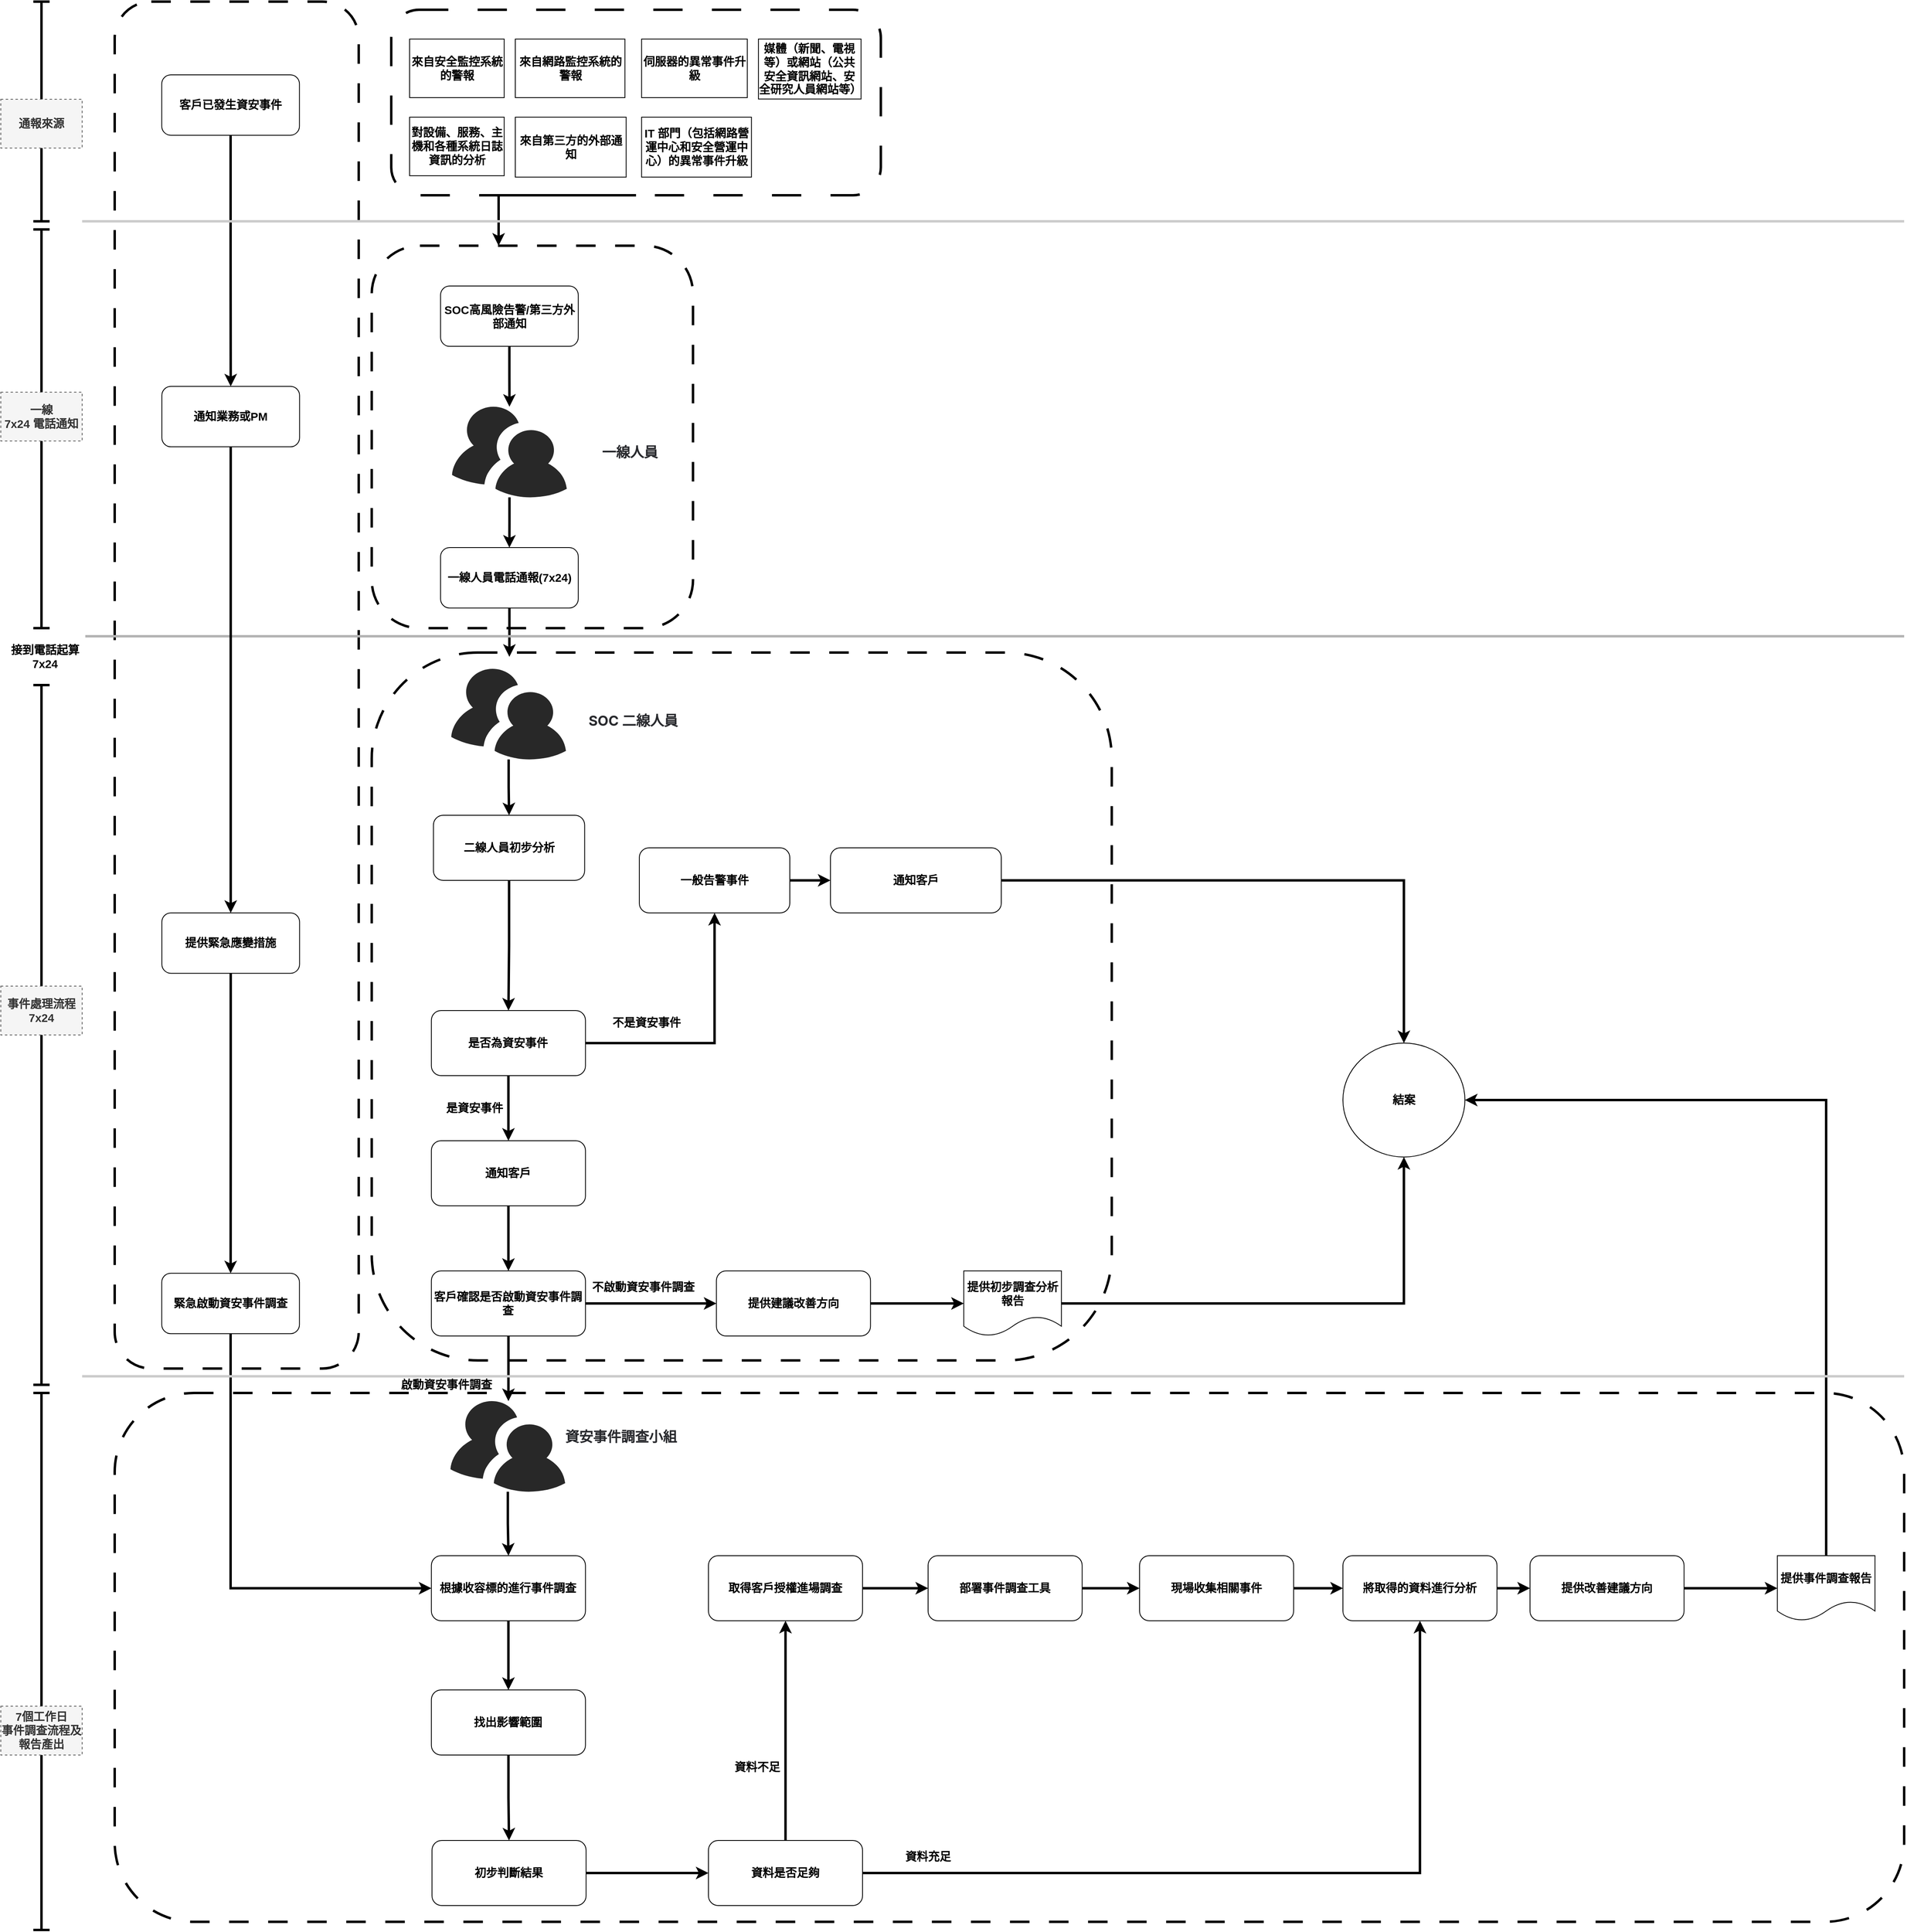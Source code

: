 <mxfile version="28.1.1">
  <diagram name="第 1 页" id="WjUNOmQLqk-wmM2Ow-gw">
    <mxGraphModel dx="2116" dy="1757" grid="1" gridSize="10" guides="1" tooltips="1" connect="1" arrows="1" fold="1" page="1" pageScale="1" pageWidth="690" pageHeight="980" math="0" shadow="0">
      <root>
        <mxCell id="0" />
        <mxCell id="1" parent="0" />
        <mxCell id="oguZ3uU9ALrCkjPQmwfO-160" value="" style="rounded=1;whiteSpace=wrap;html=1;fillColor=none;dashed=1;dashPattern=8 8;strokeWidth=3;" parent="1" vertex="1">
          <mxGeometry x="-360" y="-520" width="300" height="1680" as="geometry" />
        </mxCell>
        <mxCell id="oguZ3uU9ALrCkjPQmwfO-147" value="" style="rounded=1;whiteSpace=wrap;html=1;fillColor=none;dashed=1;dashPattern=8 8;strokeWidth=3;" parent="1" vertex="1">
          <mxGeometry x="-360" y="1190" width="2200" height="650" as="geometry" />
        </mxCell>
        <mxCell id="oguZ3uU9ALrCkjPQmwfO-74" value="" style="group" parent="1" vertex="1" connectable="0">
          <mxGeometry x="-44" y="-220" width="395" height="470" as="geometry" />
        </mxCell>
        <mxCell id="oguZ3uU9ALrCkjPQmwfO-55" value="" style="rounded=1;whiteSpace=wrap;html=1;fillColor=none;dashed=1;dashPattern=8 8;strokeWidth=3;" parent="oguZ3uU9ALrCkjPQmwfO-74" vertex="1">
          <mxGeometry width="395" height="470.0" as="geometry" />
        </mxCell>
        <mxCell id="oguZ3uU9ALrCkjPQmwfO-1" value="&lt;b&gt;&lt;font style=&quot;font-size: 14px;&quot;&gt;SOC高風險告警/第三方外部通知&lt;/font&gt;&lt;/b&gt;" style="rounded=1;whiteSpace=wrap;html=1;" parent="oguZ3uU9ALrCkjPQmwfO-74" vertex="1">
          <mxGeometry x="84.643" y="49.474" width="169.286" height="74.211" as="geometry" />
        </mxCell>
        <mxCell id="oguZ3uU9ALrCkjPQmwfO-2" value="&lt;b&gt;&lt;font style=&quot;font-size: 14px;&quot;&gt;一線人員電話通報(7x24)&lt;/font&gt;&lt;/b&gt;" style="whiteSpace=wrap;html=1;rounded=1;" parent="oguZ3uU9ALrCkjPQmwfO-74" vertex="1">
          <mxGeometry x="84.643" y="371.053" width="169.286" height="74.211" as="geometry" />
        </mxCell>
        <mxCell id="oguZ3uU9ALrCkjPQmwfO-52" value="" style="verticalLabelPosition=bottom;sketch=0;html=1;fillColor=#282828;strokeColor=none;verticalAlign=top;pointerEvents=1;align=center;shape=mxgraph.cisco_safe.people_places_things_icons.icon9;" parent="oguZ3uU9ALrCkjPQmwfO-74" vertex="1">
          <mxGeometry x="98.75" y="197.895" width="141.071" height="111.316" as="geometry" />
        </mxCell>
        <mxCell id="oguZ3uU9ALrCkjPQmwfO-54" value="&lt;div&gt;&lt;h2 style=&quot;margin: 0px; padding: 0px; font-variant-numeric: normal; font-variant-east-asian: normal; font-variant-alternates: normal; font-size-adjust: none; font-kerning: auto; font-optical-sizing: auto; font-feature-settings: normal; font-variation-settings: normal; font-variant-position: normal; font-variant-emoji: normal; font-stretch: normal; font-size: 1.43em; line-height: 1.2; font-family: &amp;quot;Atlassian Sans&amp;quot;, ui-sans-serif, -apple-system, BlinkMacSystemFont, &amp;quot;Segoe UI&amp;quot;, Ubuntu, &amp;quot;Helvetica Neue&amp;quot;, sans-serif; color: rgb(41, 42, 46); scroll-margin-top: 48px; box-sizing: border-box; position: relative; white-space-collapse: preserve;&quot; data-renderer-start-pos=&quot;291&quot; id=&quot;ISIRT(領導人)&quot;&gt;一線人員&lt;/h2&gt;&lt;/div&gt;" style="text;html=1;align=center;verticalAlign=middle;whiteSpace=wrap;rounded=0;" parent="oguZ3uU9ALrCkjPQmwfO-74" vertex="1">
          <mxGeometry x="239.821" y="219.539" width="155.179" height="68.026" as="geometry" />
        </mxCell>
        <mxCell id="oguZ3uU9ALrCkjPQmwfO-53" value="" style="edgeStyle=orthogonalEdgeStyle;rounded=0;orthogonalLoop=1;jettySize=auto;html=1;strokeWidth=3;" parent="oguZ3uU9ALrCkjPQmwfO-74" source="oguZ3uU9ALrCkjPQmwfO-1" target="oguZ3uU9ALrCkjPQmwfO-52" edge="1">
          <mxGeometry relative="1" as="geometry">
            <mxPoint x="169.286" y="309.211" as="sourcePoint" />
            <mxPoint x="169.286" y="408.158" as="targetPoint" />
          </mxGeometry>
        </mxCell>
        <mxCell id="oguZ3uU9ALrCkjPQmwfO-3" value="" style="edgeStyle=orthogonalEdgeStyle;rounded=0;orthogonalLoop=1;jettySize=auto;html=1;strokeWidth=3;" parent="oguZ3uU9ALrCkjPQmwfO-74" source="oguZ3uU9ALrCkjPQmwfO-52" target="oguZ3uU9ALrCkjPQmwfO-2" edge="1">
          <mxGeometry relative="1" as="geometry" />
        </mxCell>
        <mxCell id="oguZ3uU9ALrCkjPQmwfO-134" value="" style="rounded=1;whiteSpace=wrap;html=1;fillColor=none;dashed=1;dashPattern=8 8;strokeWidth=3;" parent="1" vertex="1">
          <mxGeometry x="-44" y="280" width="909.82" height="870" as="geometry" />
        </mxCell>
        <mxCell id="oguZ3uU9ALrCkjPQmwfO-17" value="&lt;span style=&quot;font-size: 14px;&quot;&gt;&lt;b&gt;是資安事件&lt;/b&gt;&lt;/span&gt;" style="text;html=1;align=center;verticalAlign=middle;whiteSpace=wrap;rounded=0;" parent="1" vertex="1">
          <mxGeometry x="30.35" y="830" width="105.18" height="20" as="geometry" />
        </mxCell>
        <mxCell id="oguZ3uU9ALrCkjPQmwfO-113" style="edgeStyle=orthogonalEdgeStyle;rounded=0;orthogonalLoop=1;jettySize=auto;html=1;exitX=1;exitY=0.5;exitDx=0;exitDy=0;entryX=0.5;entryY=0;entryDx=0;entryDy=0;strokeWidth=3;" parent="1" source="oguZ3uU9ALrCkjPQmwfO-24" target="oguZ3uU9ALrCkjPQmwfO-26" edge="1">
          <mxGeometry relative="1" as="geometry" />
        </mxCell>
        <mxCell id="oguZ3uU9ALrCkjPQmwfO-24" value="&lt;b&gt;&lt;font style=&quot;font-size: 14px;&quot;&gt;通知客戶&lt;/font&gt;&lt;/b&gt;" style="whiteSpace=wrap;html=1;rounded=1;" parent="1" vertex="1">
          <mxGeometry x="520" y="520" width="210" height="80" as="geometry" />
        </mxCell>
        <mxCell id="oguZ3uU9ALrCkjPQmwfO-26" value="&lt;b&gt;&lt;font style=&quot;font-size: 14px;&quot;&gt;結案&lt;/font&gt;&lt;/b&gt;" style="ellipse;whiteSpace=wrap;html=1;rounded=1;" parent="1" vertex="1">
          <mxGeometry x="1150" y="760" width="150" height="140" as="geometry" />
        </mxCell>
        <mxCell id="oguZ3uU9ALrCkjPQmwfO-86" value="" style="edgeStyle=orthogonalEdgeStyle;rounded=0;orthogonalLoop=1;jettySize=auto;html=1;strokeWidth=3;" parent="1" source="oguZ3uU9ALrCkjPQmwfO-29" target="oguZ3uU9ALrCkjPQmwfO-24" edge="1">
          <mxGeometry relative="1" as="geometry" />
        </mxCell>
        <mxCell id="oguZ3uU9ALrCkjPQmwfO-29" value="&lt;b&gt;&lt;font style=&quot;font-size: 14px;&quot;&gt;一般告警事件&lt;/font&gt;&lt;/b&gt;" style="whiteSpace=wrap;html=1;rounded=1;" parent="1" vertex="1">
          <mxGeometry x="285" y="520" width="185" height="80" as="geometry" />
        </mxCell>
        <mxCell id="oguZ3uU9ALrCkjPQmwfO-75" style="edgeStyle=orthogonalEdgeStyle;rounded=0;orthogonalLoop=1;jettySize=auto;html=1;exitX=0.5;exitY=1;exitDx=0;exitDy=0;strokeWidth=3;" parent="1" source="oguZ3uU9ALrCkjPQmwfO-65" target="oguZ3uU9ALrCkjPQmwfO-55" edge="1">
          <mxGeometry relative="1" as="geometry">
            <Array as="points">
              <mxPoint x="112" y="-250" />
              <mxPoint x="112" y="-250" />
            </Array>
          </mxGeometry>
        </mxCell>
        <mxCell id="oguZ3uU9ALrCkjPQmwfO-84" value="" style="edgeStyle=orthogonalEdgeStyle;rounded=0;orthogonalLoop=1;jettySize=auto;html=1;strokeWidth=3;" parent="1" source="oguZ3uU9ALrCkjPQmwfO-79" target="oguZ3uU9ALrCkjPQmwfO-83" edge="1">
          <mxGeometry relative="1" as="geometry" />
        </mxCell>
        <mxCell id="oguZ3uU9ALrCkjPQmwfO-79" value="&lt;b&gt;&lt;font style=&quot;font-size: 14px;&quot;&gt;二線人員初步分析&lt;/font&gt;&lt;/b&gt;" style="whiteSpace=wrap;html=1;rounded=1;" parent="1" vertex="1">
          <mxGeometry x="31.88" y="480" width="185.89" height="80" as="geometry" />
        </mxCell>
        <mxCell id="oguZ3uU9ALrCkjPQmwfO-85" value="" style="edgeStyle=orthogonalEdgeStyle;rounded=0;orthogonalLoop=1;jettySize=auto;html=1;strokeWidth=3;" parent="1" source="oguZ3uU9ALrCkjPQmwfO-83" target="oguZ3uU9ALrCkjPQmwfO-29" edge="1">
          <mxGeometry relative="1" as="geometry" />
        </mxCell>
        <mxCell id="oguZ3uU9ALrCkjPQmwfO-96" value="" style="edgeStyle=orthogonalEdgeStyle;rounded=0;orthogonalLoop=1;jettySize=auto;html=1;strokeWidth=3;" parent="1" source="oguZ3uU9ALrCkjPQmwfO-83" target="oguZ3uU9ALrCkjPQmwfO-95" edge="1">
          <mxGeometry relative="1" as="geometry" />
        </mxCell>
        <mxCell id="oguZ3uU9ALrCkjPQmwfO-83" value="&lt;b&gt;&lt;font style=&quot;font-size: 14px;&quot;&gt;是否為資安事件&lt;/font&gt;&lt;/b&gt;" style="whiteSpace=wrap;html=1;rounded=1;" parent="1" vertex="1">
          <mxGeometry x="29.35" y="720" width="189.42" height="80" as="geometry" />
        </mxCell>
        <mxCell id="oguZ3uU9ALrCkjPQmwfO-142" style="edgeStyle=orthogonalEdgeStyle;rounded=0;orthogonalLoop=1;jettySize=auto;html=1;strokeWidth=3;" parent="1" source="oguZ3uU9ALrCkjPQmwfO-91" target="oguZ3uU9ALrCkjPQmwfO-79" edge="1">
          <mxGeometry relative="1" as="geometry" />
        </mxCell>
        <mxCell id="oguZ3uU9ALrCkjPQmwfO-91" value="" style="verticalLabelPosition=bottom;sketch=0;html=1;fillColor=#282828;strokeColor=none;verticalAlign=top;pointerEvents=1;align=center;shape=mxgraph.cisco_safe.people_places_things_icons.icon9;" parent="1" vertex="1">
          <mxGeometry x="53.75" y="300" width="141.071" height="111.316" as="geometry" />
        </mxCell>
        <mxCell id="oguZ3uU9ALrCkjPQmwfO-94" value="&lt;div&gt;&lt;h2 style=&quot;margin: 0px; padding: 0px; font-variant-numeric: normal; font-variant-east-asian: normal; font-variant-alternates: normal; font-size-adjust: none; font-kerning: auto; font-optical-sizing: auto; font-feature-settings: normal; font-variation-settings: normal; font-variant-position: normal; font-variant-emoji: normal; font-stretch: normal; font-size: 1.43em; line-height: 1.2; font-family: &amp;quot;Atlassian Sans&amp;quot;, ui-sans-serif, -apple-system, BlinkMacSystemFont, &amp;quot;Segoe UI&amp;quot;, Ubuntu, &amp;quot;Helvetica Neue&amp;quot;, sans-serif; color: rgb(41, 42, 46); scroll-margin-top: 48px; box-sizing: border-box; position: relative; white-space-collapse: preserve;&quot; data-renderer-start-pos=&quot;291&quot; id=&quot;ISIRT(領導人)&quot;&gt;SOC 二線人員&lt;/h2&gt;&lt;/div&gt;" style="text;html=1;align=center;verticalAlign=middle;whiteSpace=wrap;rounded=0;" parent="1" vertex="1">
          <mxGeometry x="200" y="330" width="155.179" height="68.026" as="geometry" />
        </mxCell>
        <mxCell id="oguZ3uU9ALrCkjPQmwfO-98" value="" style="edgeStyle=orthogonalEdgeStyle;rounded=0;orthogonalLoop=1;jettySize=auto;html=1;strokeWidth=3;" parent="1" source="oguZ3uU9ALrCkjPQmwfO-95" target="oguZ3uU9ALrCkjPQmwfO-97" edge="1">
          <mxGeometry relative="1" as="geometry" />
        </mxCell>
        <mxCell id="oguZ3uU9ALrCkjPQmwfO-95" value="&lt;b&gt;&lt;font style=&quot;font-size: 14px;&quot;&gt;通知客戶&lt;/font&gt;&lt;/b&gt;" style="whiteSpace=wrap;html=1;rounded=1;" parent="1" vertex="1">
          <mxGeometry x="29.35" y="880" width="189.42" height="80" as="geometry" />
        </mxCell>
        <mxCell id="oguZ3uU9ALrCkjPQmwfO-101" value="" style="edgeStyle=orthogonalEdgeStyle;rounded=0;orthogonalLoop=1;jettySize=auto;html=1;strokeWidth=3;" parent="1" source="oguZ3uU9ALrCkjPQmwfO-97" target="oguZ3uU9ALrCkjPQmwfO-100" edge="1">
          <mxGeometry relative="1" as="geometry" />
        </mxCell>
        <mxCell id="oguZ3uU9ALrCkjPQmwfO-104" value="" style="edgeStyle=orthogonalEdgeStyle;rounded=0;orthogonalLoop=1;jettySize=auto;html=1;strokeWidth=3;" parent="1" source="oguZ3uU9ALrCkjPQmwfO-97" edge="1">
          <mxGeometry relative="1" as="geometry">
            <mxPoint x="124.06" y="1200" as="targetPoint" />
          </mxGeometry>
        </mxCell>
        <mxCell id="oguZ3uU9ALrCkjPQmwfO-97" value="&lt;b&gt;&lt;font style=&quot;font-size: 14px;&quot;&gt;客戶確認是否啟動資安事件調查&lt;/font&gt;&lt;/b&gt;" style="whiteSpace=wrap;html=1;rounded=1;" parent="1" vertex="1">
          <mxGeometry x="29.35" y="1040" width="189.42" height="80" as="geometry" />
        </mxCell>
        <mxCell id="oguZ3uU9ALrCkjPQmwfO-99" value="&lt;b&gt;&lt;font style=&quot;font-size: 14px;&quot;&gt;不是資安事件&lt;/font&gt;&lt;/b&gt;" style="text;html=1;align=center;verticalAlign=middle;whiteSpace=wrap;rounded=0;" parent="1" vertex="1">
          <mxGeometry x="247.59" y="720" width="92.41" height="30" as="geometry" />
        </mxCell>
        <mxCell id="8MKwo05_8hUMQauIHeik-19" value="" style="edgeStyle=orthogonalEdgeStyle;rounded=0;orthogonalLoop=1;jettySize=auto;html=1;strokeWidth=3;" parent="1" source="oguZ3uU9ALrCkjPQmwfO-100" target="8MKwo05_8hUMQauIHeik-18" edge="1">
          <mxGeometry relative="1" as="geometry" />
        </mxCell>
        <mxCell id="oguZ3uU9ALrCkjPQmwfO-100" value="&lt;span style=&quot;font-size: 14px;&quot;&gt;&lt;b&gt;提供建議改善方向&lt;/b&gt;&lt;/span&gt;" style="whiteSpace=wrap;html=1;rounded=1;" parent="1" vertex="1">
          <mxGeometry x="379.77" y="1040" width="189.42" height="80" as="geometry" />
        </mxCell>
        <mxCell id="oguZ3uU9ALrCkjPQmwfO-102" value="&lt;b&gt;&lt;font style=&quot;font-size: 14px;&quot;&gt;不啟動資安事件調查&lt;/font&gt;&lt;/b&gt;" style="text;html=1;align=center;verticalAlign=middle;whiteSpace=wrap;rounded=0;" parent="1" vertex="1">
          <mxGeometry x="219.77" y="1060" width="140" as="geometry" />
        </mxCell>
        <mxCell id="oguZ3uU9ALrCkjPQmwfO-105" value="&lt;span style=&quot;font-size: 14px;&quot;&gt;&lt;b&gt;啟動資安事件調查&lt;/b&gt;&lt;/span&gt;" style="text;html=1;align=center;verticalAlign=middle;whiteSpace=wrap;rounded=0;" parent="1" vertex="1">
          <mxGeometry x="-20" y="1160" width="136.25" height="40" as="geometry" />
        </mxCell>
        <mxCell id="oguZ3uU9ALrCkjPQmwfO-109" style="edgeStyle=orthogonalEdgeStyle;rounded=0;orthogonalLoop=1;jettySize=auto;html=1;strokeWidth=3;" parent="1" source="oguZ3uU9ALrCkjPQmwfO-106" target="oguZ3uU9ALrCkjPQmwfO-108" edge="1">
          <mxGeometry relative="1" as="geometry" />
        </mxCell>
        <mxCell id="oguZ3uU9ALrCkjPQmwfO-106" value="" style="verticalLabelPosition=bottom;sketch=0;html=1;fillColor=#282828;strokeColor=none;verticalAlign=top;pointerEvents=1;align=center;shape=mxgraph.cisco_safe.people_places_things_icons.icon9;" parent="1" vertex="1">
          <mxGeometry x="52.76" y="1200" width="141.071" height="111.316" as="geometry" />
        </mxCell>
        <mxCell id="oguZ3uU9ALrCkjPQmwfO-107" value="&lt;div&gt;&lt;h2 style=&quot;margin: 0px; padding: 0px; font-variant-numeric: normal; font-variant-east-asian: normal; font-variant-alternates: normal; font-size-adjust: none; font-kerning: auto; font-optical-sizing: auto; font-feature-settings: normal; font-variation-settings: normal; font-variant-position: normal; font-variant-emoji: normal; font-stretch: normal; font-size: 1.43em; line-height: 1.2; font-family: &amp;quot;Atlassian Sans&amp;quot;, ui-sans-serif, -apple-system, BlinkMacSystemFont, &amp;quot;Segoe UI&amp;quot;, Ubuntu, &amp;quot;Helvetica Neue&amp;quot;, sans-serif; color: rgb(41, 42, 46); scroll-margin-top: 48px; box-sizing: border-box; position: relative; white-space-collapse: preserve;&quot; data-renderer-start-pos=&quot;291&quot; id=&quot;ISIRT(領導人)&quot;&gt;資安事件調查小組&lt;/h2&gt;&lt;/div&gt;" style="text;html=1;align=center;verticalAlign=middle;whiteSpace=wrap;rounded=0;" parent="1" vertex="1">
          <mxGeometry x="184.82" y="1210" width="155.179" height="68.026" as="geometry" />
        </mxCell>
        <mxCell id="8MKwo05_8hUMQauIHeik-1" style="edgeStyle=orthogonalEdgeStyle;rounded=0;orthogonalLoop=1;jettySize=auto;html=1;exitX=0.5;exitY=1;exitDx=0;exitDy=0;strokeWidth=3;entryX=0.5;entryY=0;entryDx=0;entryDy=0;" parent="1" source="oguZ3uU9ALrCkjPQmwfO-108" target="oguZ3uU9ALrCkjPQmwfO-122" edge="1">
          <mxGeometry relative="1" as="geometry">
            <mxPoint x="124.06" y="1580" as="targetPoint" />
          </mxGeometry>
        </mxCell>
        <mxCell id="oguZ3uU9ALrCkjPQmwfO-108" value="&lt;b style=&quot;font-size: 14px;&quot;&gt;根據收容標的進行事件調查&lt;/b&gt;" style="whiteSpace=wrap;html=1;rounded=1;" parent="1" vertex="1">
          <mxGeometry x="29.35" y="1390" width="189.42" height="80" as="geometry" />
        </mxCell>
        <mxCell id="oguZ3uU9ALrCkjPQmwfO-126" value="" style="edgeStyle=orthogonalEdgeStyle;rounded=0;orthogonalLoop=1;jettySize=auto;html=1;strokeWidth=3;" parent="1" source="oguZ3uU9ALrCkjPQmwfO-119" target="oguZ3uU9ALrCkjPQmwfO-125" edge="1">
          <mxGeometry relative="1" as="geometry" />
        </mxCell>
        <mxCell id="oguZ3uU9ALrCkjPQmwfO-119" value="&lt;span style=&quot;font-size: 14px;&quot;&gt;&lt;b&gt;部署事件調查工具&lt;/b&gt;&lt;/span&gt;" style="whiteSpace=wrap;html=1;rounded=1;" parent="1" vertex="1">
          <mxGeometry x="640" y="1390" width="189.42" height="80" as="geometry" />
        </mxCell>
        <mxCell id="8MKwo05_8hUMQauIHeik-9" value="" style="edgeStyle=orthogonalEdgeStyle;rounded=0;orthogonalLoop=1;jettySize=auto;html=1;strokeWidth=3;" parent="1" source="oguZ3uU9ALrCkjPQmwfO-122" target="8MKwo05_8hUMQauIHeik-8" edge="1">
          <mxGeometry relative="1" as="geometry" />
        </mxCell>
        <mxCell id="oguZ3uU9ALrCkjPQmwfO-122" value="&lt;span style=&quot;font-size: 14px;&quot;&gt;&lt;b&gt;找出影響範圍&lt;/b&gt;&lt;/span&gt;" style="whiteSpace=wrap;html=1;rounded=1;" parent="1" vertex="1">
          <mxGeometry x="29.35" y="1555" width="189.42" height="80" as="geometry" />
        </mxCell>
        <mxCell id="oguZ3uU9ALrCkjPQmwfO-128" value="" style="edgeStyle=orthogonalEdgeStyle;rounded=0;orthogonalLoop=1;jettySize=auto;html=1;strokeWidth=3;" parent="1" source="oguZ3uU9ALrCkjPQmwfO-125" target="oguZ3uU9ALrCkjPQmwfO-127" edge="1">
          <mxGeometry relative="1" as="geometry" />
        </mxCell>
        <mxCell id="oguZ3uU9ALrCkjPQmwfO-125" value="&lt;span style=&quot;font-size: 14px;&quot;&gt;&lt;b&gt;現場收集相關事件&lt;/b&gt;&lt;/span&gt;" style="whiteSpace=wrap;html=1;rounded=1;" parent="1" vertex="1">
          <mxGeometry x="900" y="1390" width="189.42" height="80" as="geometry" />
        </mxCell>
        <mxCell id="oguZ3uU9ALrCkjPQmwfO-130" value="" style="edgeStyle=orthogonalEdgeStyle;rounded=0;orthogonalLoop=1;jettySize=auto;html=1;strokeWidth=3;" parent="1" source="oguZ3uU9ALrCkjPQmwfO-127" target="oguZ3uU9ALrCkjPQmwfO-129" edge="1">
          <mxGeometry relative="1" as="geometry" />
        </mxCell>
        <mxCell id="oguZ3uU9ALrCkjPQmwfO-127" value="&lt;span style=&quot;font-size: 14px;&quot;&gt;&lt;b&gt;將取得的資料進行分析&lt;/b&gt;&lt;/span&gt;" style="whiteSpace=wrap;html=1;rounded=1;" parent="1" vertex="1">
          <mxGeometry x="1150" y="1390" width="189.42" height="80" as="geometry" />
        </mxCell>
        <mxCell id="8MKwo05_8hUMQauIHeik-22" value="" style="edgeStyle=orthogonalEdgeStyle;rounded=0;orthogonalLoop=1;jettySize=auto;html=1;strokeWidth=3;" parent="1" source="oguZ3uU9ALrCkjPQmwfO-129" target="8MKwo05_8hUMQauIHeik-21" edge="1">
          <mxGeometry relative="1" as="geometry" />
        </mxCell>
        <mxCell id="oguZ3uU9ALrCkjPQmwfO-129" value="&lt;span style=&quot;font-size: 14px;&quot;&gt;&lt;b&gt;提供改善建議方向&lt;/b&gt;&lt;/span&gt;" style="whiteSpace=wrap;html=1;rounded=1;" parent="1" vertex="1">
          <mxGeometry x="1380.0" y="1390" width="189.42" height="80" as="geometry" />
        </mxCell>
        <mxCell id="oguZ3uU9ALrCkjPQmwfO-136" value="" style="group;" parent="1" vertex="1" connectable="0">
          <mxGeometry x="-20" y="-510" width="645" height="240" as="geometry" />
        </mxCell>
        <mxCell id="oguZ3uU9ALrCkjPQmwfO-65" value="" style="rounded=1;whiteSpace=wrap;html=1;dashed=1;dashPattern=12 12;strokeWidth=3;fillColor=none;" parent="oguZ3uU9ALrCkjPQmwfO-136" vertex="1">
          <mxGeometry width="601.909" height="228" as="geometry" />
        </mxCell>
        <mxCell id="oguZ3uU9ALrCkjPQmwfO-57" value="&lt;p data-pm-slice=&quot;1 1 [&amp;quot;bulletList&amp;quot;,null,&amp;quot;listItem&amp;quot;,null]&quot; data-prosemirror-node-block=&quot;true&quot; data-prosemirror-node-name=&quot;paragraph&quot; data-prosemirror-content-type=&quot;node&quot;&gt;&lt;font style=&quot;font-size: 14px;&quot;&gt;&lt;b&gt;來自安全監控系統的警報&lt;/b&gt;&lt;/font&gt;&lt;/p&gt;" style="rounded=0;whiteSpace=wrap;html=1;" parent="oguZ3uU9ALrCkjPQmwfO-136" vertex="1">
          <mxGeometry x="22.572" y="36" width="116.278" height="72" as="geometry" />
        </mxCell>
        <mxCell id="oguZ3uU9ALrCkjPQmwfO-58" value="&lt;p data-pm-slice=&quot;1 1 [&amp;quot;bulletList&amp;quot;,null,&amp;quot;listItem&amp;quot;,null]&quot; data-prosemirror-node-block=&quot;true&quot; data-prosemirror-node-name=&quot;paragraph&quot; data-prosemirror-content-type=&quot;node&quot;&gt;&lt;font style=&quot;font-size: 14px;&quot;&gt;&lt;b&gt;來自網路監控系統的警報&lt;/b&gt;&lt;/font&gt;&lt;/p&gt;" style="rounded=0;whiteSpace=wrap;html=1;" parent="oguZ3uU9ALrCkjPQmwfO-136" vertex="1">
          <mxGeometry x="152.529" y="36" width="134.745" height="72" as="geometry" />
        </mxCell>
        <mxCell id="oguZ3uU9ALrCkjPQmwfO-59" value="&lt;p data-pm-slice=&quot;1 1 [&amp;quot;bulletList&amp;quot;,null,&amp;quot;listItem&amp;quot;,null]&quot; data-prosemirror-node-block=&quot;true&quot; data-prosemirror-node-name=&quot;paragraph&quot; data-prosemirror-content-type=&quot;node&quot;&gt;&lt;font style=&quot;font-size: 14px;&quot;&gt;&lt;b&gt;對設備、服務、主機和各種系統日誌資訊的分析&lt;/b&gt;&lt;/font&gt;&lt;/p&gt;" style="rounded=0;whiteSpace=wrap;html=1;" parent="oguZ3uU9ALrCkjPQmwfO-136" vertex="1">
          <mxGeometry x="22.572" y="132" width="116.278" height="72" as="geometry" />
        </mxCell>
        <mxCell id="oguZ3uU9ALrCkjPQmwfO-60" value="&lt;p data-pm-slice=&quot;1 1 [&amp;quot;bulletList&amp;quot;,null,&amp;quot;listItem&amp;quot;,null]&quot; data-prosemirror-node-block=&quot;true&quot; data-prosemirror-node-name=&quot;paragraph&quot; data-prosemirror-content-type=&quot;node&quot;&gt;&lt;font style=&quot;font-size: 14px;&quot;&gt;&lt;b&gt;IT 部門（包括網路營運中心和安全營運中心）的異常事件升級&lt;/b&gt;&lt;/font&gt;&lt;/p&gt;" style="rounded=0;whiteSpace=wrap;html=1;" parent="oguZ3uU9ALrCkjPQmwfO-136" vertex="1">
          <mxGeometry x="307.79" y="132.007" width="135.046" height="73.707" as="geometry" />
        </mxCell>
        <mxCell id="oguZ3uU9ALrCkjPQmwfO-61" value="&lt;p data-pm-slice=&quot;1 1 [&amp;quot;bulletList&amp;quot;,null,&amp;quot;listItem&amp;quot;,null]&quot; data-prosemirror-node-block=&quot;true&quot; data-prosemirror-node-name=&quot;paragraph&quot; data-prosemirror-content-type=&quot;node&quot;&gt;&lt;b&gt;&lt;font style=&quot;font-size: 14px;&quot;&gt;伺服器的異常事件升級&lt;/font&gt;&lt;/b&gt;&lt;/p&gt;" style="rounded=0;whiteSpace=wrap;html=1;" parent="oguZ3uU9ALrCkjPQmwfO-136" vertex="1">
          <mxGeometry x="307.794" y="36" width="129.958" height="72" as="geometry" />
        </mxCell>
        <mxCell id="oguZ3uU9ALrCkjPQmwfO-62" value="&lt;p data-pm-slice=&quot;1 1 [&amp;quot;bulletList&amp;quot;,null,&amp;quot;listItem&amp;quot;,null]&quot; data-prosemirror-node-block=&quot;true&quot; data-prosemirror-node-name=&quot;paragraph&quot; data-prosemirror-content-type=&quot;node&quot;&gt;&lt;b&gt;&lt;font style=&quot;font-size: 14px;&quot;&gt;來自第三方的外部通知&lt;/font&gt;&lt;/b&gt;&lt;/p&gt;" style="rounded=0;whiteSpace=wrap;html=1;" parent="oguZ3uU9ALrCkjPQmwfO-136" vertex="1">
          <mxGeometry x="152.528" y="132" width="136.278" height="73.714" as="geometry" />
        </mxCell>
        <mxCell id="oguZ3uU9ALrCkjPQmwfO-63" value="&lt;p data-pm-slice=&quot;1 1 [&amp;quot;bulletList&amp;quot;,null,&amp;quot;listItem&amp;quot;,null]&quot; data-prosemirror-node-block=&quot;true&quot; data-prosemirror-node-name=&quot;paragraph&quot; data-prosemirror-content-type=&quot;node&quot;&gt;&lt;font style=&quot;font-size: 14px;&quot;&gt;&lt;b&gt;媒體（新聞、電視等）或網站（公共安全資訊網站、安全研究人員網站等）&lt;/b&gt;&lt;/font&gt;&lt;/p&gt;" style="rounded=0;whiteSpace=wrap;html=1;" parent="oguZ3uU9ALrCkjPQmwfO-136" vertex="1">
          <mxGeometry x="451.433" y="36" width="126.179" height="73.714" as="geometry" />
        </mxCell>
        <mxCell id="NLU7y5t359ztkLDROmIK-25" style="edgeStyle=orthogonalEdgeStyle;rounded=0;orthogonalLoop=1;jettySize=auto;html=1;exitX=0.5;exitY=1;exitDx=0;exitDy=0;strokeWidth=3;" parent="1" source="oguZ3uU9ALrCkjPQmwfO-149" target="NLU7y5t359ztkLDROmIK-24" edge="1">
          <mxGeometry relative="1" as="geometry" />
        </mxCell>
        <mxCell id="oguZ3uU9ALrCkjPQmwfO-149" value="&lt;b&gt;&lt;font style=&quot;font-size: 14px;&quot;&gt;客戶已發生資安事件&lt;/font&gt;&lt;/b&gt;" style="rounded=1;whiteSpace=wrap;html=1;" parent="1" vertex="1">
          <mxGeometry x="-302.14" y="-430" width="169.286" height="74.211" as="geometry" />
        </mxCell>
        <mxCell id="oguZ3uU9ALrCkjPQmwfO-164" value="" style="edgeStyle=orthogonalEdgeStyle;rounded=0;orthogonalLoop=1;jettySize=auto;html=1;strokeWidth=3;" parent="1" source="oguZ3uU9ALrCkjPQmwfO-161" target="oguZ3uU9ALrCkjPQmwfO-163" edge="1">
          <mxGeometry relative="1" as="geometry" />
        </mxCell>
        <mxCell id="oguZ3uU9ALrCkjPQmwfO-161" value="&lt;b&gt;&lt;font style=&quot;font-size: 14px;&quot;&gt;提供緊急應變措施&lt;/font&gt;&lt;/b&gt;" style="rounded=1;whiteSpace=wrap;html=1;" parent="1" vertex="1">
          <mxGeometry x="-302" y="600.001" width="169.286" height="74.211" as="geometry" />
        </mxCell>
        <mxCell id="oguZ3uU9ALrCkjPQmwfO-165" style="edgeStyle=orthogonalEdgeStyle;rounded=0;orthogonalLoop=1;jettySize=auto;html=1;exitX=0.5;exitY=1;exitDx=0;exitDy=0;entryX=0;entryY=0.5;entryDx=0;entryDy=0;strokeWidth=3;" parent="1" source="oguZ3uU9ALrCkjPQmwfO-163" target="oguZ3uU9ALrCkjPQmwfO-108" edge="1">
          <mxGeometry relative="1" as="geometry" />
        </mxCell>
        <mxCell id="oguZ3uU9ALrCkjPQmwfO-163" value="&lt;b&gt;&lt;font style=&quot;font-size: 14px;&quot;&gt;緊急啟動資安事件調查&lt;/font&gt;&lt;/b&gt;" style="rounded=1;whiteSpace=wrap;html=1;" parent="1" vertex="1">
          <mxGeometry x="-302.14" y="1042.891" width="169.286" height="74.211" as="geometry" />
        </mxCell>
        <mxCell id="8MKwo05_8hUMQauIHeik-7" value="" style="edgeStyle=orthogonalEdgeStyle;rounded=0;orthogonalLoop=1;jettySize=auto;html=1;strokeWidth=3;" parent="1" source="8MKwo05_8hUMQauIHeik-5" target="oguZ3uU9ALrCkjPQmwfO-119" edge="1">
          <mxGeometry relative="1" as="geometry" />
        </mxCell>
        <mxCell id="8MKwo05_8hUMQauIHeik-5" value="&lt;span style=&quot;font-size: 14px;&quot;&gt;&lt;b&gt;取得客戶授權進場調查&lt;/b&gt;&lt;/span&gt;" style="whiteSpace=wrap;html=1;rounded=1;" parent="1" vertex="1">
          <mxGeometry x="370" y="1390" width="189.42" height="80" as="geometry" />
        </mxCell>
        <mxCell id="1vLYnCUbwq7vSS43xayl-6" value="" style="edgeStyle=orthogonalEdgeStyle;rounded=0;orthogonalLoop=1;jettySize=auto;html=1;strokeWidth=3;" parent="1" source="8MKwo05_8hUMQauIHeik-8" target="1vLYnCUbwq7vSS43xayl-5" edge="1">
          <mxGeometry relative="1" as="geometry" />
        </mxCell>
        <mxCell id="8MKwo05_8hUMQauIHeik-8" value="&lt;span style=&quot;font-size: 14px;&quot;&gt;&lt;b&gt;初步判斷結果&lt;/b&gt;&lt;/span&gt;" style="whiteSpace=wrap;html=1;rounded=1;" parent="1" vertex="1">
          <mxGeometry x="30.12" y="1740" width="189.42" height="80" as="geometry" />
        </mxCell>
        <mxCell id="8MKwo05_8hUMQauIHeik-11" value="&lt;b&gt;&lt;font style=&quot;font-size: 14px;&quot;&gt;資料不足&lt;/font&gt;&lt;/b&gt;" style="text;html=1;align=center;verticalAlign=middle;whiteSpace=wrap;rounded=0;" parent="1" vertex="1">
          <mxGeometry x="370" y="1640" width="120" height="20" as="geometry" />
        </mxCell>
        <mxCell id="8MKwo05_8hUMQauIHeik-13" value="&lt;b&gt;&lt;font style=&quot;font-size: 14px;&quot;&gt;資料充足&lt;/font&gt;&lt;/b&gt;" style="text;html=1;align=center;verticalAlign=middle;whiteSpace=wrap;rounded=0;" parent="1" vertex="1">
          <mxGeometry x="580" y="1750" width="120" height="20" as="geometry" />
        </mxCell>
        <mxCell id="8MKwo05_8hUMQauIHeik-20" style="edgeStyle=orthogonalEdgeStyle;rounded=0;orthogonalLoop=1;jettySize=auto;html=1;exitX=1;exitY=0.5;exitDx=0;exitDy=0;entryX=0.5;entryY=1;entryDx=0;entryDy=0;strokeWidth=3;" parent="1" source="8MKwo05_8hUMQauIHeik-18" target="oguZ3uU9ALrCkjPQmwfO-26" edge="1">
          <mxGeometry relative="1" as="geometry" />
        </mxCell>
        <mxCell id="8MKwo05_8hUMQauIHeik-18" value="&lt;b&gt;&lt;font style=&quot;font-size: 14px;&quot;&gt;提供初步調查分析報告&lt;/font&gt;&lt;/b&gt;" style="shape=document;whiteSpace=wrap;html=1;boundedLbl=1;rounded=1;" parent="1" vertex="1">
          <mxGeometry x="683.9" y="1040" width="120" height="80" as="geometry" />
        </mxCell>
        <mxCell id="8MKwo05_8hUMQauIHeik-23" style="edgeStyle=orthogonalEdgeStyle;rounded=0;orthogonalLoop=1;jettySize=auto;html=1;exitX=0.5;exitY=0;exitDx=0;exitDy=0;entryX=1;entryY=0.5;entryDx=0;entryDy=0;strokeWidth=3;" parent="1" source="8MKwo05_8hUMQauIHeik-21" target="oguZ3uU9ALrCkjPQmwfO-26" edge="1">
          <mxGeometry relative="1" as="geometry" />
        </mxCell>
        <mxCell id="8MKwo05_8hUMQauIHeik-21" value="&lt;b style=&quot;font-size: 14px;&quot;&gt;提供事件調查報告&lt;/b&gt;" style="shape=document;whiteSpace=wrap;html=1;boundedLbl=1;rounded=1;" parent="1" vertex="1">
          <mxGeometry x="1684.13" y="1390" width="120" height="80" as="geometry" />
        </mxCell>
        <mxCell id="8MKwo05_8hUMQauIHeik-24" style="edgeStyle=orthogonalEdgeStyle;rounded=0;orthogonalLoop=1;jettySize=auto;html=1;exitX=0.5;exitY=1;exitDx=0;exitDy=0;entryX=0.186;entryY=0.006;entryDx=0;entryDy=0;entryPerimeter=0;strokeWidth=3;" parent="1" source="oguZ3uU9ALrCkjPQmwfO-2" target="oguZ3uU9ALrCkjPQmwfO-134" edge="1">
          <mxGeometry relative="1" as="geometry" />
        </mxCell>
        <mxCell id="NLU7y5t359ztkLDROmIK-2" value="" style="endArrow=none;html=1;rounded=0;strokeWidth=3;strokeColor=#CCCCCC;" parent="1" edge="1">
          <mxGeometry width="50" height="50" relative="1" as="geometry">
            <mxPoint x="-400" y="-250" as="sourcePoint" />
            <mxPoint x="1840" y="-250" as="targetPoint" />
          </mxGeometry>
        </mxCell>
        <mxCell id="NLU7y5t359ztkLDROmIK-3" value="" style="endArrow=none;html=1;rounded=0;strokeWidth=3;strokeColor=#B3B3B3;" parent="1" edge="1">
          <mxGeometry width="50" height="50" relative="1" as="geometry">
            <mxPoint x="-396.1" y="260" as="sourcePoint" />
            <mxPoint x="1840" y="260" as="targetPoint" />
          </mxGeometry>
        </mxCell>
        <mxCell id="NLU7y5t359ztkLDROmIK-5" value="" style="endArrow=none;html=1;rounded=0;strokeWidth=3;strokeColor=#CCCCCC;" parent="1" edge="1">
          <mxGeometry width="50" height="50" relative="1" as="geometry">
            <mxPoint x="-400" y="1169.5" as="sourcePoint" />
            <mxPoint x="1840" y="1169.5" as="targetPoint" />
          </mxGeometry>
        </mxCell>
        <mxCell id="NLU7y5t359ztkLDROmIK-9" value="" style="shape=crossbar;whiteSpace=wrap;html=1;rounded=1;direction=south;strokeWidth=3;" parent="1" vertex="1">
          <mxGeometry x="-460" y="-520" width="20" height="270" as="geometry" />
        </mxCell>
        <mxCell id="NLU7y5t359ztkLDROmIK-14" value="&lt;font style=&quot;font-size: 14px;&quot;&gt;&lt;b&gt;通報來源&lt;/b&gt;&lt;/font&gt;" style="text;html=1;align=center;verticalAlign=middle;whiteSpace=wrap;rounded=0;dashed=1;fillColor=#f5f5f5;strokeColor=#666666;fontColor=#333333;" parent="1" vertex="1">
          <mxGeometry x="-500" y="-400" width="100" height="60" as="geometry" />
        </mxCell>
        <mxCell id="NLU7y5t359ztkLDROmIK-15" value="" style="shape=crossbar;whiteSpace=wrap;html=1;rounded=1;direction=south;strokeWidth=3;" parent="1" vertex="1">
          <mxGeometry x="-460" y="-240" width="20" height="490" as="geometry" />
        </mxCell>
        <mxCell id="NLU7y5t359ztkLDROmIK-16" value="&lt;font style=&quot;font-size: 14px;&quot;&gt;&lt;b&gt;一線&lt;br&gt;7x24 電話通知&lt;/b&gt;&lt;/font&gt;" style="text;html=1;align=center;verticalAlign=middle;whiteSpace=wrap;rounded=0;dashed=1;fillColor=#f5f5f5;strokeColor=#666666;fontColor=#333333;" parent="1" vertex="1">
          <mxGeometry x="-500" y="-40" width="100" height="60" as="geometry" />
        </mxCell>
        <mxCell id="NLU7y5t359ztkLDROmIK-18" value="" style="shape=crossbar;whiteSpace=wrap;html=1;rounded=1;direction=south;strokeWidth=3;" parent="1" vertex="1">
          <mxGeometry x="-460" y="320" width="20" height="860" as="geometry" />
        </mxCell>
        <mxCell id="NLU7y5t359ztkLDROmIK-19" value="&lt;font style=&quot;font-size: 14px;&quot;&gt;&lt;b&gt;事件處理流程&lt;br&gt;7x24&lt;/b&gt;&lt;/font&gt;" style="text;html=1;align=center;verticalAlign=middle;whiteSpace=wrap;rounded=0;dashed=1;fillColor=#f5f5f5;strokeColor=#666666;fontColor=#333333;" parent="1" vertex="1">
          <mxGeometry x="-500" y="690" width="100" height="60" as="geometry" />
        </mxCell>
        <mxCell id="NLU7y5t359ztkLDROmIK-20" value="&lt;font style=&quot;font-size: 14px;&quot;&gt;&lt;b&gt;接到電話起算 7x24&lt;/b&gt;&lt;/font&gt;" style="text;html=1;align=center;verticalAlign=middle;whiteSpace=wrap;rounded=0;" parent="1" vertex="1">
          <mxGeometry x="-500" y="270" width="109" height="30" as="geometry" />
        </mxCell>
        <mxCell id="NLU7y5t359ztkLDROmIK-22" value="" style="shape=crossbar;whiteSpace=wrap;html=1;rounded=1;direction=south;strokeWidth=3;" parent="1" vertex="1">
          <mxGeometry x="-460" y="1190" width="20" height="660" as="geometry" />
        </mxCell>
        <mxCell id="NLU7y5t359ztkLDROmIK-23" value="&lt;font style=&quot;font-size: 14px;&quot;&gt;&lt;b&gt;7個工作日&lt;br&gt;事件調查流程及報告產出&lt;/b&gt;&lt;/font&gt;" style="text;html=1;align=center;verticalAlign=middle;whiteSpace=wrap;rounded=0;dashed=1;fillColor=#f5f5f5;strokeColor=#666666;fontColor=#333333;" parent="1" vertex="1">
          <mxGeometry x="-500" y="1575" width="100" height="60" as="geometry" />
        </mxCell>
        <mxCell id="NLU7y5t359ztkLDROmIK-29" style="edgeStyle=orthogonalEdgeStyle;rounded=0;orthogonalLoop=1;jettySize=auto;html=1;exitX=0.5;exitY=1;exitDx=0;exitDy=0;entryX=0.5;entryY=0;entryDx=0;entryDy=0;strokeWidth=3;" parent="1" source="NLU7y5t359ztkLDROmIK-24" target="oguZ3uU9ALrCkjPQmwfO-161" edge="1">
          <mxGeometry relative="1" as="geometry">
            <mxPoint x="-217" y="882" as="targetPoint" />
          </mxGeometry>
        </mxCell>
        <mxCell id="NLU7y5t359ztkLDROmIK-24" value="&lt;b&gt;&lt;font style=&quot;font-size: 14px;&quot;&gt;通知業務或PM&lt;/font&gt;&lt;/b&gt;" style="rounded=1;whiteSpace=wrap;html=1;" parent="1" vertex="1">
          <mxGeometry x="-302" y="-47.11" width="169.286" height="74.211" as="geometry" />
        </mxCell>
        <mxCell id="1vLYnCUbwq7vSS43xayl-8" style="edgeStyle=orthogonalEdgeStyle;rounded=0;orthogonalLoop=1;jettySize=auto;html=1;exitX=0.5;exitY=0;exitDx=0;exitDy=0;strokeWidth=3;" parent="1" source="1vLYnCUbwq7vSS43xayl-5" target="8MKwo05_8hUMQauIHeik-5" edge="1">
          <mxGeometry relative="1" as="geometry" />
        </mxCell>
        <mxCell id="1vLYnCUbwq7vSS43xayl-9" style="edgeStyle=orthogonalEdgeStyle;rounded=0;orthogonalLoop=1;jettySize=auto;html=1;exitX=1;exitY=0.5;exitDx=0;exitDy=0;entryX=0.5;entryY=1;entryDx=0;entryDy=0;strokeWidth=3;" parent="1" source="1vLYnCUbwq7vSS43xayl-5" target="oguZ3uU9ALrCkjPQmwfO-127" edge="1">
          <mxGeometry relative="1" as="geometry" />
        </mxCell>
        <mxCell id="1vLYnCUbwq7vSS43xayl-5" value="&lt;span style=&quot;font-size: 14px;&quot;&gt;&lt;b&gt;資料是否足夠&lt;/b&gt;&lt;/span&gt;" style="whiteSpace=wrap;html=1;rounded=1;" parent="1" vertex="1">
          <mxGeometry x="370.0" y="1740" width="189.42" height="80" as="geometry" />
        </mxCell>
      </root>
    </mxGraphModel>
  </diagram>
</mxfile>

